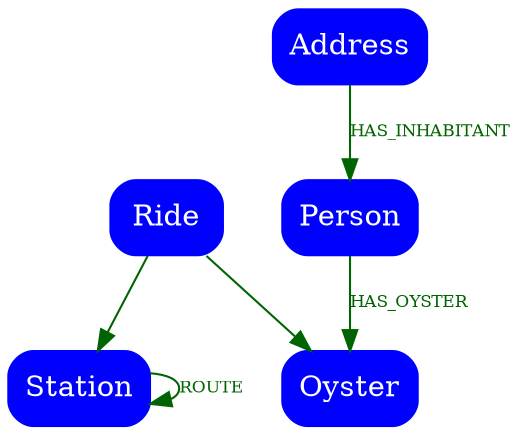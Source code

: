 digraph diag {
  node [shape=Mrecord, color=Blue, fillcolor=Blue, style=filled, fontcolor=white];
  edge [fontcolor=darkgreen, color=darkgreen,fontsize=8];
  bgcolor=transparent;
  nodesep=0.2;

  Person [label="Person"];
  Address [label="Address"];
  Oyster [label="Oyster"];
  Station [label="Station"];
  Ride [label="Ride"];

  Person -> Oyster [label=HAS_OYSTER];
  Address -> Person [label=HAS_INHABITANT];
  Station -> Station [label=ROUTE];
  Ride -> Oyster;
  Ride -> Station;
}
